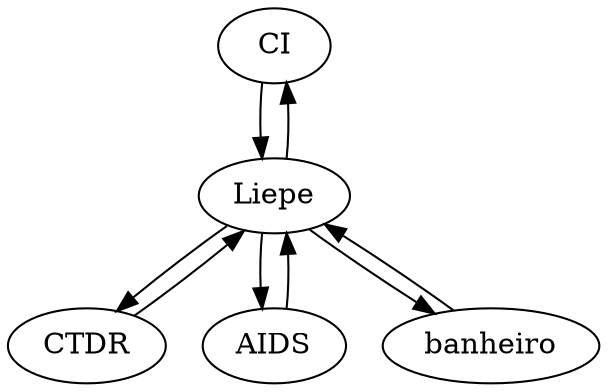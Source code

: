 digraph map {
	CI -> Liepe
	Liepe -> CI
	Liepe -> CTDR
	CTDR -> Liepe
	Liepe -> AIDS
	AIDS -> Liepe
	Liepe -> banheiro
	banheiro -> Liepe
}
